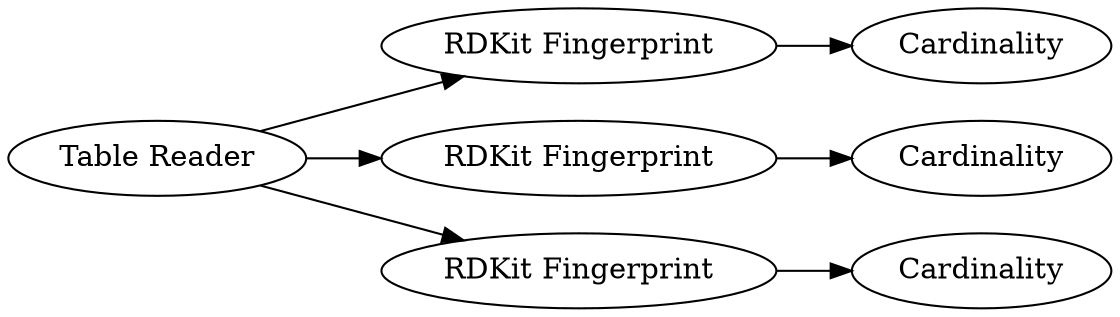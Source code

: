 digraph {
	2 -> 10
	10 -> 14
	5 -> 13
	2 -> 16
	2 -> 5
	16 -> 17
	5 [label="RDKit Fingerprint"]
	16 [label="RDKit Fingerprint"]
	13 [label=Cardinality]
	14 [label=Cardinality]
	17 [label=Cardinality]
	2 [label="Table Reader"]
	10 [label="RDKit Fingerprint"]
	rankdir=LR
}
